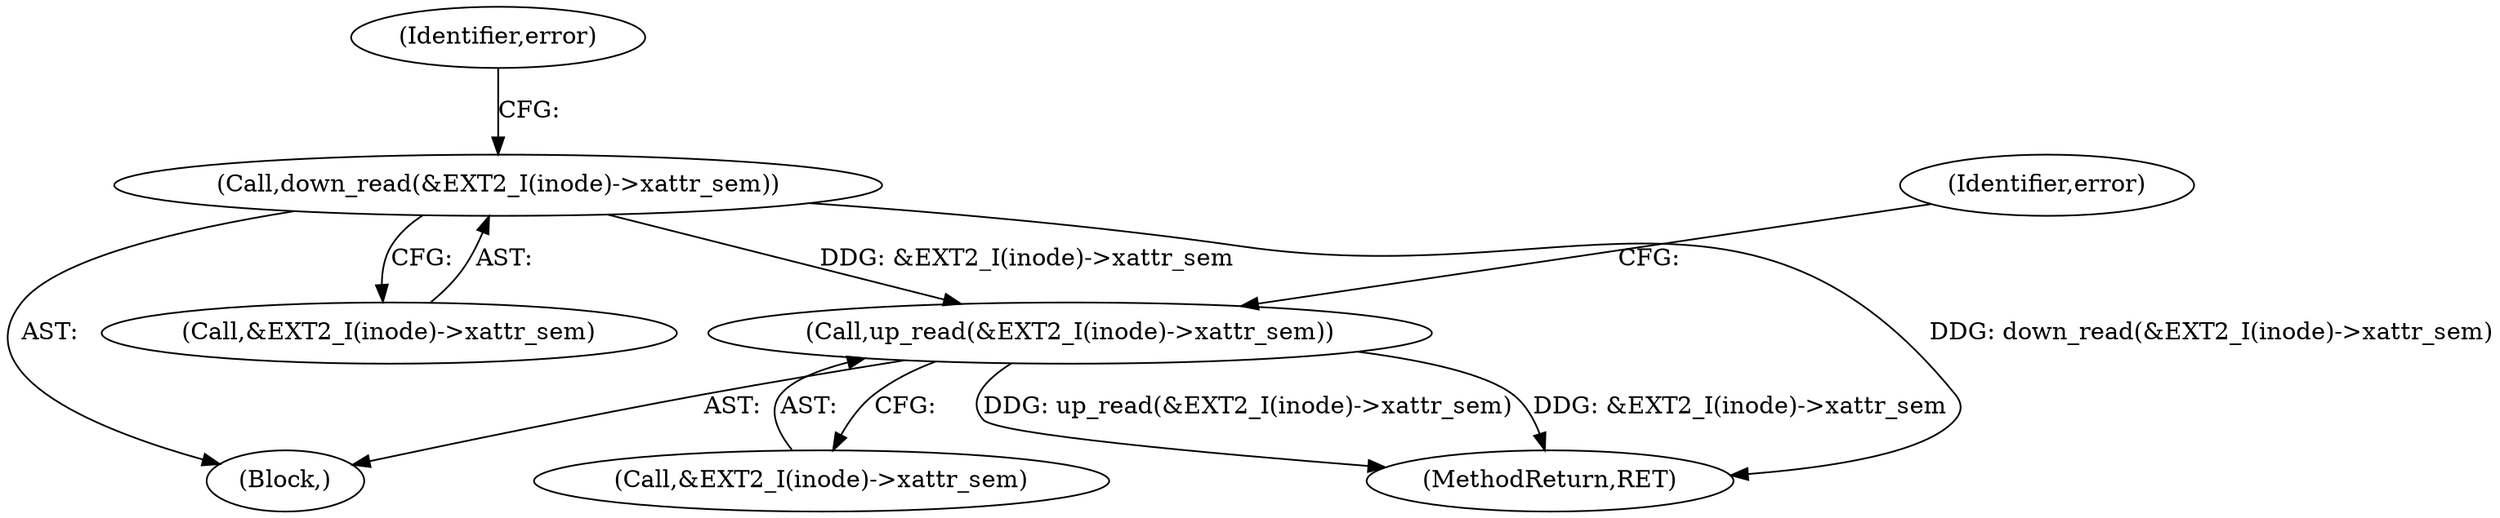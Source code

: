 digraph "0_linux_be0726d33cb8f411945884664924bed3cb8c70ee_8@API" {
"1000358" [label="(Call,up_read(&EXT2_I(inode)->xattr_sem))"];
"1000131" [label="(Call,down_read(&EXT2_I(inode)->xattr_sem))"];
"1000138" [label="(Identifier,error)"];
"1000132" [label="(Call,&EXT2_I(inode)->xattr_sem)"];
"1000359" [label="(Call,&EXT2_I(inode)->xattr_sem)"];
"1000358" [label="(Call,up_read(&EXT2_I(inode)->xattr_sem))"];
"1000366" [label="(MethodReturn,RET)"];
"1000365" [label="(Identifier,error)"];
"1000131" [label="(Call,down_read(&EXT2_I(inode)->xattr_sem))"];
"1000107" [label="(Block,)"];
"1000358" -> "1000107"  [label="AST: "];
"1000358" -> "1000359"  [label="CFG: "];
"1000359" -> "1000358"  [label="AST: "];
"1000365" -> "1000358"  [label="CFG: "];
"1000358" -> "1000366"  [label="DDG: up_read(&EXT2_I(inode)->xattr_sem)"];
"1000358" -> "1000366"  [label="DDG: &EXT2_I(inode)->xattr_sem"];
"1000131" -> "1000358"  [label="DDG: &EXT2_I(inode)->xattr_sem"];
"1000131" -> "1000107"  [label="AST: "];
"1000131" -> "1000132"  [label="CFG: "];
"1000132" -> "1000131"  [label="AST: "];
"1000138" -> "1000131"  [label="CFG: "];
"1000131" -> "1000366"  [label="DDG: down_read(&EXT2_I(inode)->xattr_sem)"];
}
